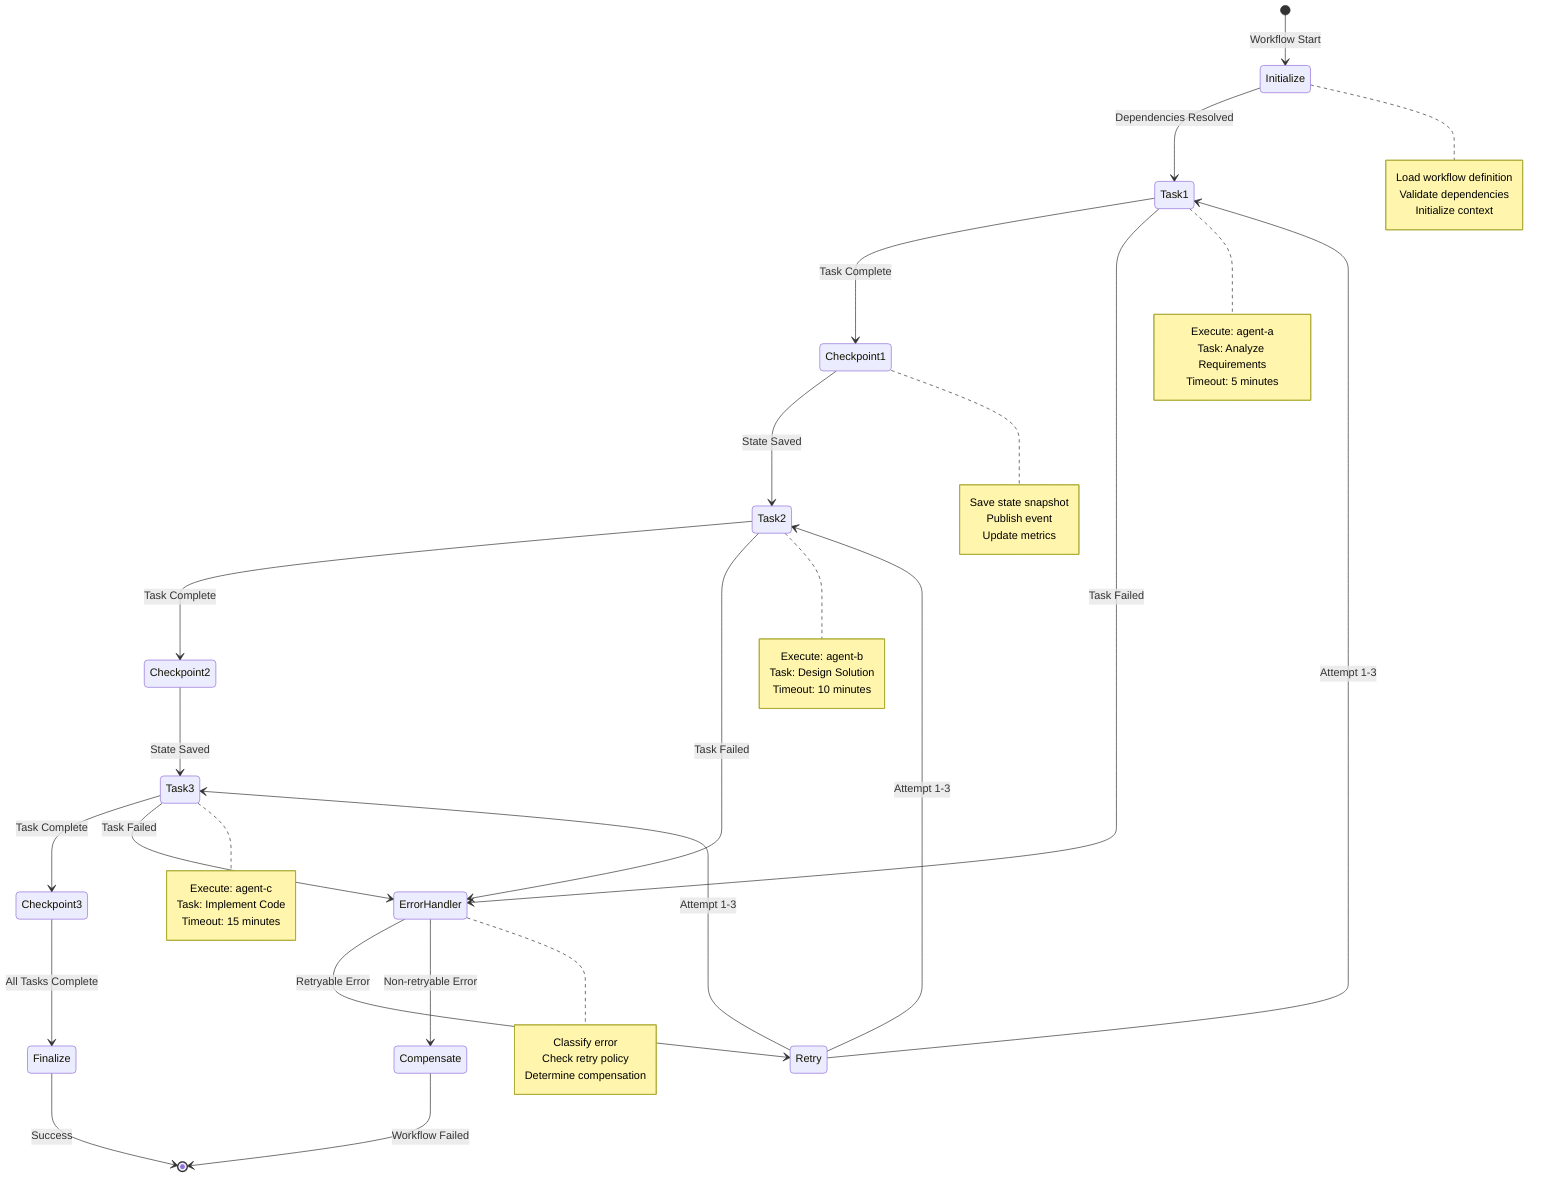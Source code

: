 stateDiagram-v2
    [*] --> Initialize: Workflow Start

    Initialize --> Task1: Dependencies Resolved
    Task1 --> Checkpoint1: Task Complete
    Checkpoint1 --> Task2: State Saved
    Task2 --> Checkpoint2: Task Complete
    Checkpoint2 --> Task3: State Saved
    Task3 --> Checkpoint3: Task Complete
    Checkpoint3 --> Finalize: All Tasks Complete

    Finalize --> [*]: Success

    Task1 --> ErrorHandler: Task Failed
    Task2 --> ErrorHandler: Task Failed
    Task3 --> ErrorHandler: Task Failed

    ErrorHandler --> Retry: Retryable Error
    ErrorHandler --> Compensate: Non-retryable Error

    Retry --> Task1: Attempt 1-3
    Retry --> Task2: Attempt 1-3
    Retry --> Task3: Attempt 1-3

    Compensate --> [*]: Workflow Failed

    note right of Initialize
        Load workflow definition
        Validate dependencies
        Initialize context
    end note

    note right of Task1
        Execute: agent-a
        Task: Analyze Requirements
        Timeout: 5 minutes
    end note

    note right of Task2
        Execute: agent-b
        Task: Design Solution
        Timeout: 10 minutes
    end note

    note right of Task3
        Execute: agent-c
        Task: Implement Code
        Timeout: 15 minutes
    end note

    note right of Checkpoint1
        Save state snapshot
        Publish event
        Update metrics
    end note

    note right of ErrorHandler
        Classify error
        Check retry policy
        Determine compensation
    end note